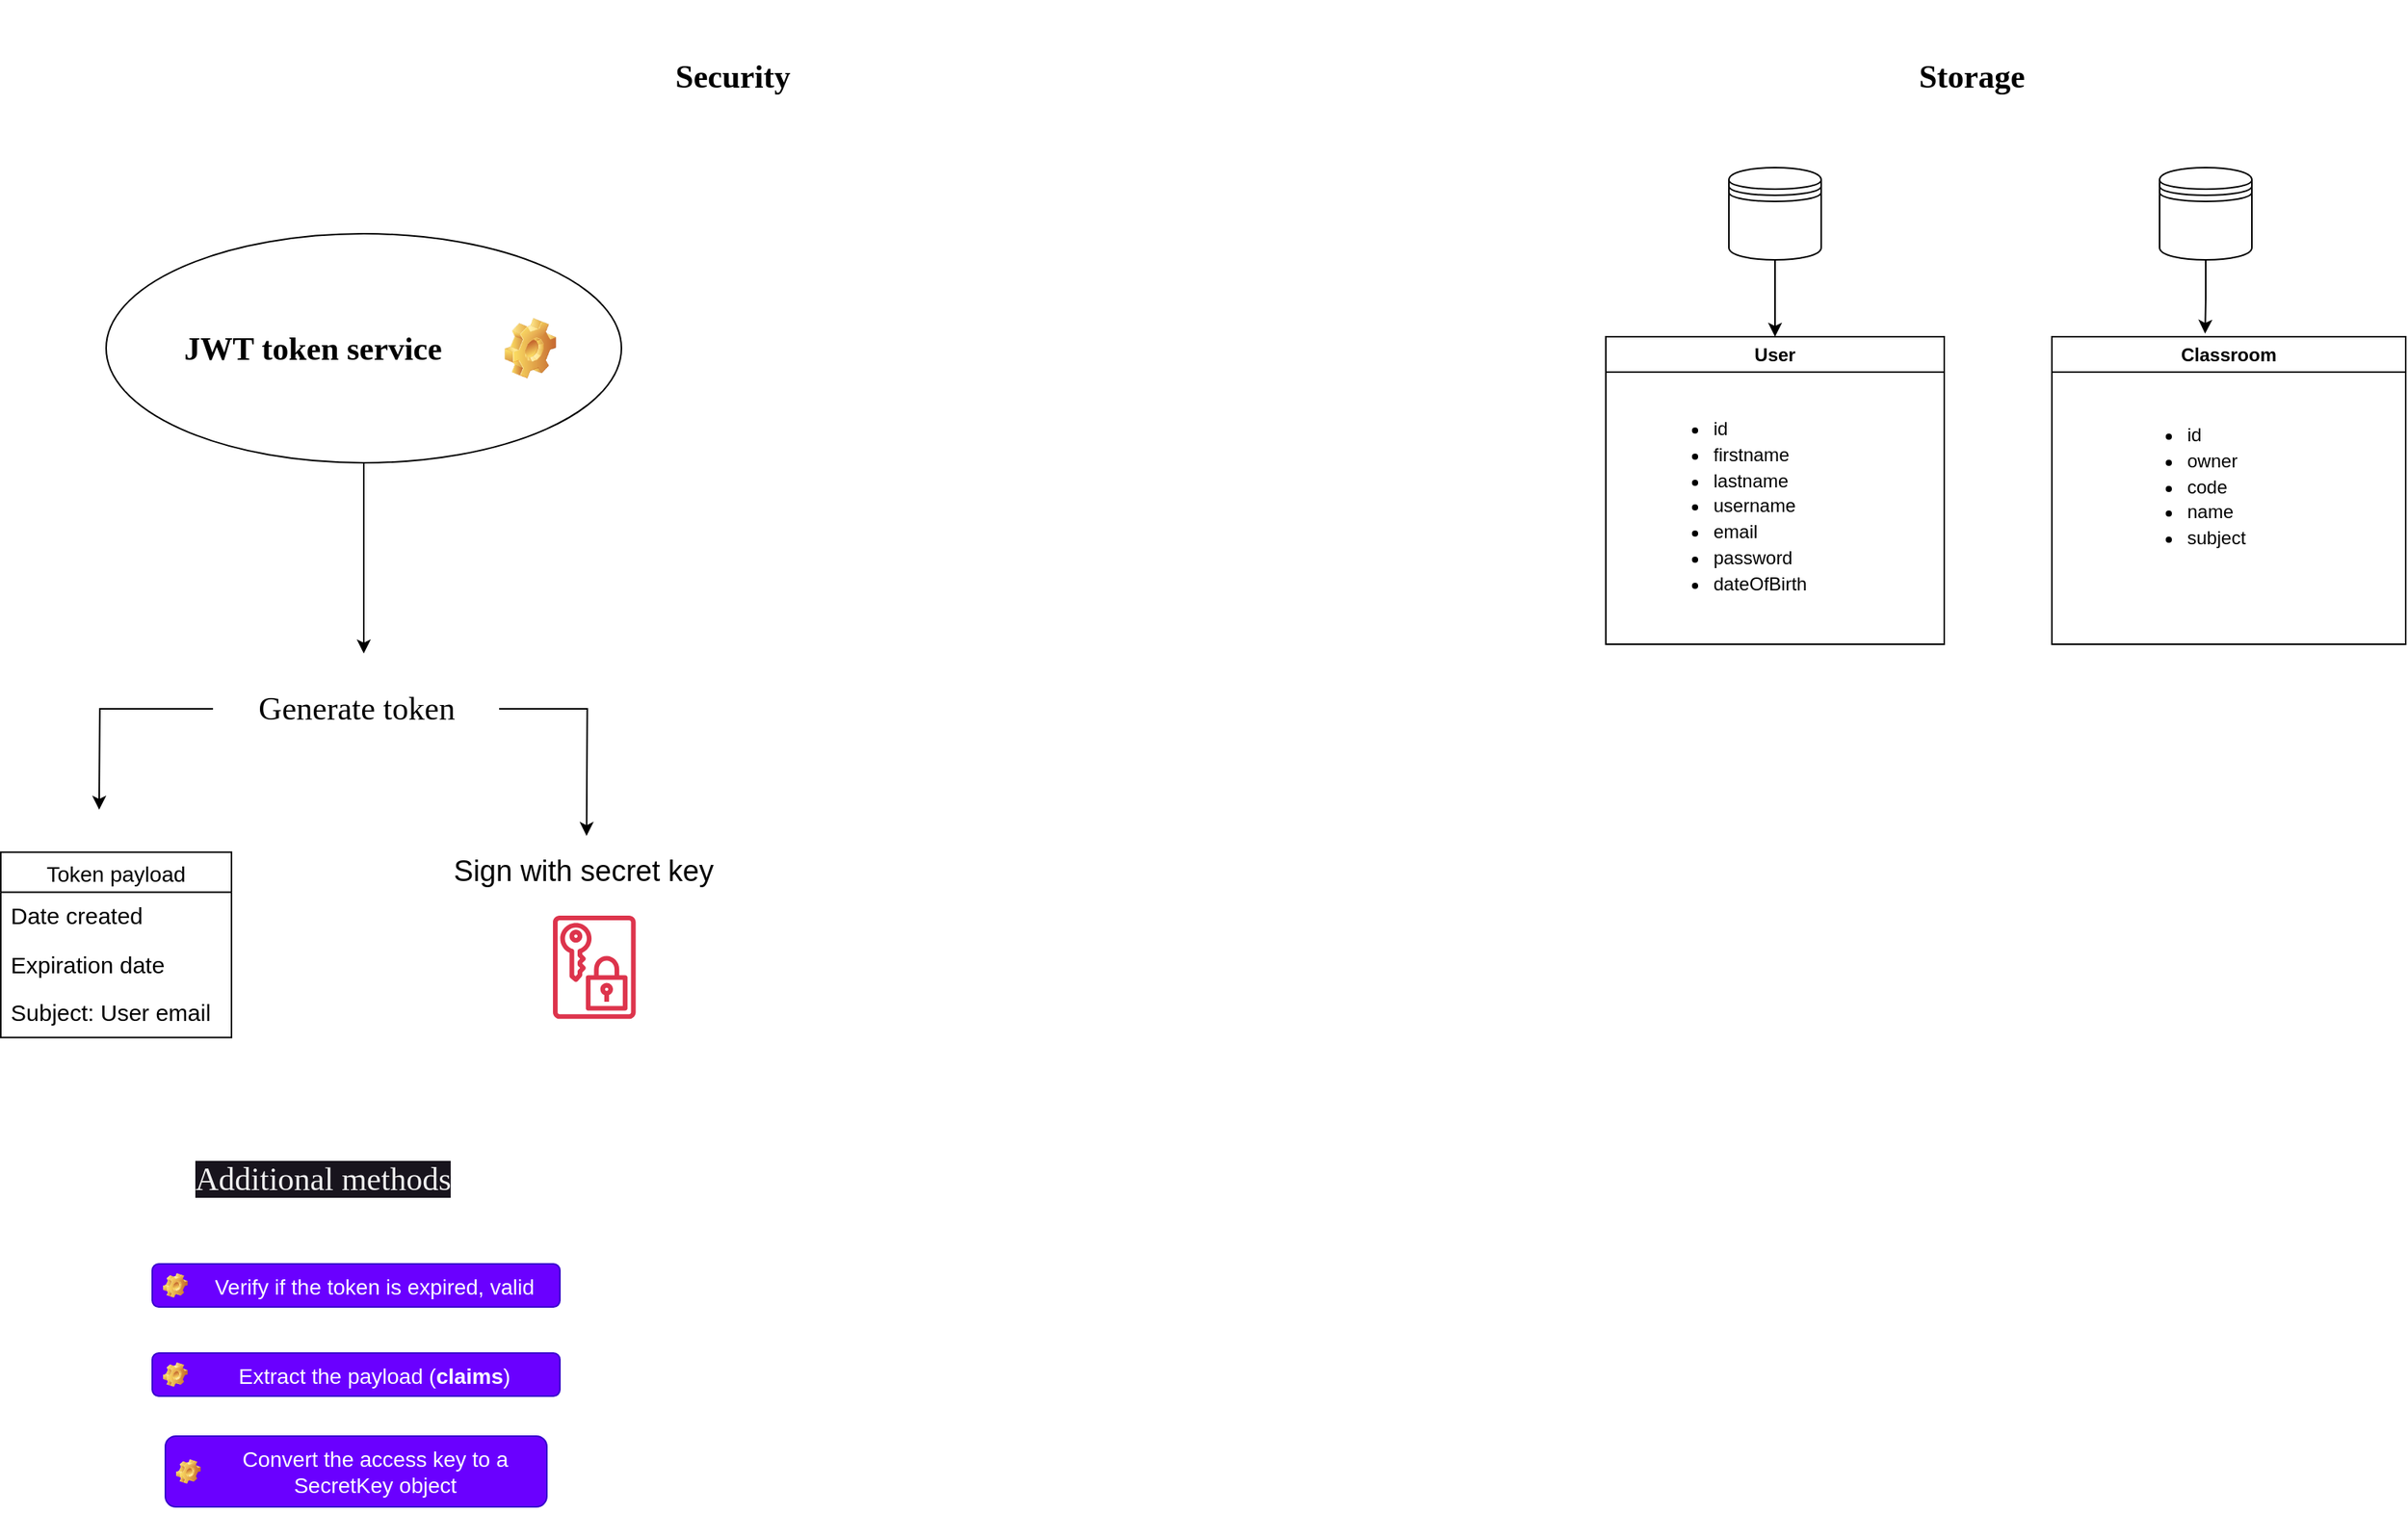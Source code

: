 <mxfile version="22.1.5" type="github">
  <diagram id="C5RBs43oDa-KdzZeNtuy" name="Page-1">
    <mxGraphModel dx="3807" dy="1396" grid="0" gridSize="10" guides="1" tooltips="1" connect="1" arrows="1" fold="1" page="0" pageScale="1" pageWidth="827" pageHeight="1169" background="none" math="0" shadow="0">
      <root>
        <mxCell id="WIyWlLk6GJQsqaUBKTNV-0" />
        <mxCell id="WIyWlLk6GJQsqaUBKTNV-1" parent="WIyWlLk6GJQsqaUBKTNV-0" />
        <mxCell id="wG4o5QyxRdgInLUJzhv7-1" value="User" style="swimlane;whiteSpace=wrap;html=1;" parent="WIyWlLk6GJQsqaUBKTNV-1" vertex="1">
          <mxGeometry x="154" y="230" width="220" height="200" as="geometry" />
        </mxCell>
        <mxCell id="wG4o5QyxRdgInLUJzhv7-2" value="&lt;ul style=&quot;line-height: 140%;&quot;&gt;&lt;li&gt;&lt;span style=&quot;background-color: initial;&quot;&gt;id&lt;/span&gt;&lt;br&gt;&lt;/li&gt;&lt;li&gt;&lt;span style=&quot;background-color: initial;&quot;&gt;firstname&lt;/span&gt;&lt;/li&gt;&lt;li&gt;lastname&lt;/li&gt;&lt;li&gt;&lt;span style=&quot;background-color: initial;&quot;&gt;username&lt;/span&gt;&lt;/li&gt;&lt;li&gt;&lt;span style=&quot;background-color: initial;&quot;&gt;email&lt;/span&gt;&lt;/li&gt;&lt;li&gt;password&lt;/li&gt;&lt;li&gt;dateOfBirth&lt;/li&gt;&lt;/ul&gt;" style="text;html=1;strokeColor=none;fillColor=none;spacing=5;spacingTop=-20;whiteSpace=wrap;overflow=hidden;rounded=0;perimeterSpacing=3;" parent="wG4o5QyxRdgInLUJzhv7-1" vertex="1">
          <mxGeometry x="25" y="50" width="162" height="120" as="geometry" />
        </mxCell>
        <mxCell id="wG4o5QyxRdgInLUJzhv7-3" value="Classroom" style="swimlane;whiteSpace=wrap;html=1;" parent="WIyWlLk6GJQsqaUBKTNV-1" vertex="1">
          <mxGeometry x="444" y="230" width="230" height="200" as="geometry" />
        </mxCell>
        <mxCell id="wG4o5QyxRdgInLUJzhv7-4" value="&lt;ul style=&quot;line-height: 140%;&quot;&gt;&lt;li&gt;&lt;span style=&quot;background-color: initial;&quot;&gt;id&lt;/span&gt;&lt;/li&gt;&lt;li&gt;&lt;span style=&quot;background-color: initial;&quot;&gt;owner&lt;/span&gt;&lt;/li&gt;&lt;li&gt;&lt;span style=&quot;background-color: initial;&quot;&gt;code&lt;/span&gt;&lt;/li&gt;&lt;li&gt;&lt;span style=&quot;background-color: initial;&quot;&gt;name&lt;/span&gt;&lt;/li&gt;&lt;li&gt;&lt;span style=&quot;background-color: initial;&quot;&gt;subject&lt;/span&gt;&lt;/li&gt;&lt;/ul&gt;" style="text;html=1;strokeColor=none;fillColor=none;spacing=5;spacingTop=-20;whiteSpace=wrap;overflow=hidden;rounded=0;perimeterSpacing=3;" parent="wG4o5QyxRdgInLUJzhv7-3" vertex="1">
          <mxGeometry x="43" y="54" width="133" height="99" as="geometry" />
        </mxCell>
        <mxCell id="wG4o5QyxRdgInLUJzhv7-8" style="edgeStyle=orthogonalEdgeStyle;rounded=0;orthogonalLoop=1;jettySize=auto;html=1;exitX=0.5;exitY=1;exitDx=0;exitDy=0;entryX=0.5;entryY=0;entryDx=0;entryDy=0;" parent="WIyWlLk6GJQsqaUBKTNV-1" source="wG4o5QyxRdgInLUJzhv7-7" target="wG4o5QyxRdgInLUJzhv7-1" edge="1">
          <mxGeometry relative="1" as="geometry" />
        </mxCell>
        <mxCell id="wG4o5QyxRdgInLUJzhv7-7" value="" style="shape=datastore;whiteSpace=wrap;html=1;" parent="WIyWlLk6GJQsqaUBKTNV-1" vertex="1">
          <mxGeometry x="234" y="120" width="60" height="60" as="geometry" />
        </mxCell>
        <mxCell id="wG4o5QyxRdgInLUJzhv7-9" value="" style="shape=datastore;whiteSpace=wrap;html=1;" parent="WIyWlLk6GJQsqaUBKTNV-1" vertex="1">
          <mxGeometry x="514" y="120" width="60" height="60" as="geometry" />
        </mxCell>
        <mxCell id="wG4o5QyxRdgInLUJzhv7-11" style="edgeStyle=orthogonalEdgeStyle;rounded=0;orthogonalLoop=1;jettySize=auto;html=1;entryX=0.433;entryY=-0.01;entryDx=0;entryDy=0;entryPerimeter=0;" parent="WIyWlLk6GJQsqaUBKTNV-1" source="wG4o5QyxRdgInLUJzhv7-9" target="wG4o5QyxRdgInLUJzhv7-3" edge="1">
          <mxGeometry relative="1" as="geometry" />
        </mxCell>
        <mxCell id="9y1cOIGVFKqg8bvwBD_P-1" value="&lt;font style=&quot;font-size: 21px;&quot; face=&quot;Verdana&quot;&gt;&lt;b&gt;Storage&lt;/b&gt;&lt;/font&gt;" style="text;html=1;strokeColor=none;fillColor=none;align=center;verticalAlign=middle;whiteSpace=wrap;rounded=0;" parent="WIyWlLk6GJQsqaUBKTNV-1" vertex="1">
          <mxGeometry x="334" y="35" width="116" height="52" as="geometry" />
        </mxCell>
        <mxCell id="9y1cOIGVFKqg8bvwBD_P-3" value="&lt;font face=&quot;Verdana&quot;&gt;&lt;span style=&quot;font-size: 21px;&quot;&gt;&lt;b&gt;Security&lt;/b&gt;&lt;/span&gt;&lt;/font&gt;" style="text;html=1;strokeColor=none;fillColor=none;align=center;verticalAlign=middle;whiteSpace=wrap;rounded=0;" parent="WIyWlLk6GJQsqaUBKTNV-1" vertex="1">
          <mxGeometry x="-463" y="11" width="99" height="100" as="geometry" />
        </mxCell>
        <mxCell id="9y1cOIGVFKqg8bvwBD_P-36" value="" style="group" parent="WIyWlLk6GJQsqaUBKTNV-1" vertex="1" connectable="0">
          <mxGeometry x="-821" y="163" width="335" height="149" as="geometry" />
        </mxCell>
        <mxCell id="9y1cOIGVFKqg8bvwBD_P-55" style="edgeStyle=orthogonalEdgeStyle;rounded=0;orthogonalLoop=1;jettySize=auto;html=1;" parent="9y1cOIGVFKqg8bvwBD_P-36" source="9y1cOIGVFKqg8bvwBD_P-35" edge="1">
          <mxGeometry relative="1" as="geometry">
            <mxPoint x="167.5" y="273" as="targetPoint" />
          </mxGeometry>
        </mxCell>
        <mxCell id="9y1cOIGVFKqg8bvwBD_P-35" value="" style="ellipse;whiteSpace=wrap;html=1;" parent="9y1cOIGVFKqg8bvwBD_P-36" vertex="1">
          <mxGeometry width="335" height="149" as="geometry" />
        </mxCell>
        <mxCell id="9y1cOIGVFKqg8bvwBD_P-2" value="&lt;font face=&quot;Verdana&quot;&gt;&lt;span style=&quot;font-size: 21px;&quot;&gt;&lt;b&gt;JWT token service&lt;/b&gt;&lt;/span&gt;&lt;/font&gt;" style="text;html=1;strokeColor=none;fillColor=none;align=center;verticalAlign=middle;whiteSpace=wrap;rounded=0;" parent="9y1cOIGVFKqg8bvwBD_P-36" vertex="1">
          <mxGeometry x="14.736" y="61.182" width="238.724" height="26.637" as="geometry" />
        </mxCell>
        <mxCell id="9y1cOIGVFKqg8bvwBD_P-29" value="" style="shape=image;html=1;verticalLabelPosition=bottom;verticalAlign=top;imageAspect=1;aspect=fixed;image=img/clipart/Gear_128x128.png" parent="9y1cOIGVFKqg8bvwBD_P-36" vertex="1">
          <mxGeometry x="258.996" y="54.822" width="33.548" height="39.354" as="geometry" />
        </mxCell>
        <mxCell id="9y1cOIGVFKqg8bvwBD_P-54" value="" style="group" parent="WIyWlLk6GJQsqaUBKTNV-1" vertex="1" connectable="0">
          <mxGeometry x="-889.5" y="452" width="472" height="235" as="geometry" />
        </mxCell>
        <mxCell id="9y1cOIGVFKqg8bvwBD_P-50" style="edgeStyle=orthogonalEdgeStyle;rounded=0;orthogonalLoop=1;jettySize=auto;html=1;" parent="9y1cOIGVFKqg8bvwBD_P-54" source="9y1cOIGVFKqg8bvwBD_P-37" edge="1">
          <mxGeometry relative="1" as="geometry">
            <mxPoint x="63.947" y="85.585" as="targetPoint" />
          </mxGeometry>
        </mxCell>
        <mxCell id="9y1cOIGVFKqg8bvwBD_P-53" style="edgeStyle=orthogonalEdgeStyle;rounded=0;orthogonalLoop=1;jettySize=auto;html=1;" parent="9y1cOIGVFKqg8bvwBD_P-54" source="9y1cOIGVFKqg8bvwBD_P-37" edge="1">
          <mxGeometry relative="1" as="geometry">
            <mxPoint x="380.833" y="102.638" as="targetPoint" />
          </mxGeometry>
        </mxCell>
        <mxCell id="9y1cOIGVFKqg8bvwBD_P-37" value="&lt;font style=&quot;font-size: 21px;&quot; face=&quot;Verdana&quot;&gt;&lt;span&gt;Generate token&lt;/span&gt;&lt;/font&gt;" style="text;html=1;strokeColor=none;fillColor=none;align=center;verticalAlign=middle;whiteSpace=wrap;rounded=0;fontStyle=0" parent="9y1cOIGVFKqg8bvwBD_P-54" vertex="1">
          <mxGeometry x="138" width="186" height="39.866" as="geometry" />
        </mxCell>
        <mxCell id="9y1cOIGVFKqg8bvwBD_P-45" value="Token payload" style="swimlane;fontStyle=0;childLayout=stackLayout;horizontal=1;startSize=26;horizontalStack=0;resizeParent=1;resizeParentMax=0;resizeLast=0;collapsible=1;marginBottom=0;align=center;fontSize=14;" parent="9y1cOIGVFKqg8bvwBD_P-54" vertex="1">
          <mxGeometry y="113.304" width="150" height="120.42" as="geometry" />
        </mxCell>
        <mxCell id="9y1cOIGVFKqg8bvwBD_P-46" value="&lt;font style=&quot;font-size: 15px;&quot;&gt;Date created&lt;/font&gt;" style="text;strokeColor=none;fillColor=none;spacingLeft=4;spacingRight=4;overflow=hidden;rotatable=0;points=[[0,0.5],[1,0.5]];portConstraint=eastwest;fontSize=12;whiteSpace=wrap;html=1;" parent="9y1cOIGVFKqg8bvwBD_P-45" vertex="1">
          <mxGeometry y="26" width="150" height="31.473" as="geometry" />
        </mxCell>
        <mxCell id="9y1cOIGVFKqg8bvwBD_P-47" value="&lt;font style=&quot;font-size: 15px;&quot;&gt;Expiration date&lt;/font&gt;" style="text;strokeColor=none;fillColor=none;spacingLeft=4;spacingRight=4;overflow=hidden;rotatable=0;points=[[0,0.5],[1,0.5]];portConstraint=eastwest;fontSize=12;whiteSpace=wrap;html=1;" parent="9y1cOIGVFKqg8bvwBD_P-45" vertex="1">
          <mxGeometry y="57.473" width="150" height="31.473" as="geometry" />
        </mxCell>
        <mxCell id="9y1cOIGVFKqg8bvwBD_P-48" value="&lt;font style=&quot;font-size: 15px;&quot;&gt;Subject: User email&lt;/font&gt;" style="text;strokeColor=none;fillColor=none;spacingLeft=4;spacingRight=4;overflow=hidden;rotatable=0;points=[[0,0.5],[1,0.5]];portConstraint=eastwest;fontSize=12;whiteSpace=wrap;html=1;" parent="9y1cOIGVFKqg8bvwBD_P-45" vertex="1">
          <mxGeometry y="88.946" width="150" height="31.473" as="geometry" />
        </mxCell>
        <mxCell id="9y1cOIGVFKqg8bvwBD_P-51" value="&lt;font style=&quot;font-size: 19px;&quot;&gt;Sign with secret key&lt;/font&gt;" style="text;html=1;align=center;verticalAlign=middle;resizable=0;points=[];autosize=1;strokeColor=none;fillColor=none;" parent="9y1cOIGVFKqg8bvwBD_P-54" vertex="1">
          <mxGeometry x="285" y="108.058" width="187" height="35" as="geometry" />
        </mxCell>
        <mxCell id="9y1cOIGVFKqg8bvwBD_P-52" value="" style="sketch=0;outlineConnect=0;fontColor=#232F3E;gradientColor=none;fillColor=#DD344C;strokeColor=none;dashed=0;verticalLabelPosition=bottom;verticalAlign=top;align=center;html=1;fontSize=12;fontStyle=0;aspect=fixed;pointerEvents=1;shape=mxgraph.aws4.data_encryption_key;" parent="9y1cOIGVFKqg8bvwBD_P-54" vertex="1">
          <mxGeometry x="359" y="154.219" width="53.795" height="67.678" as="geometry" />
        </mxCell>
        <mxCell id="9y1cOIGVFKqg8bvwBD_P-141" value="&lt;font style=&quot;font-size: 14px;&quot;&gt;Verify if the token is expired, valid&lt;/font&gt;" style="label;fontStyle=0;strokeColor=#3700CC;fillColor=#6a00ff;align=center;verticalAlign=top;overflow=hidden;spacingLeft=28;spacingRight=4;rotatable=0;points=[[0,0.5],[1,0.5]];portConstraint=eastwest;imageWidth=16;imageHeight=16;whiteSpace=wrap;html=1;image=img/clipart/Gear_128x128.png;shadow=0;fontColor=#ffffff;" parent="WIyWlLk6GJQsqaUBKTNV-1" vertex="1">
          <mxGeometry x="-791" y="833" width="265" height="28" as="geometry" />
        </mxCell>
        <mxCell id="9y1cOIGVFKqg8bvwBD_P-142" value="&lt;font style=&quot;font-size: 14px;&quot;&gt;Extract the payload (&lt;b&gt;claims&lt;/b&gt;)&lt;/font&gt;" style="label;fontStyle=0;strokeColor=#3700CC;fillColor=#6a00ff;align=center;verticalAlign=top;overflow=hidden;spacingLeft=28;spacingRight=4;rotatable=0;points=[[0,0.5],[1,0.5]];portConstraint=eastwest;imageWidth=16;imageHeight=16;whiteSpace=wrap;html=1;image=img/clipart/Gear_128x128.png;shadow=0;fontColor=#ffffff;" parent="WIyWlLk6GJQsqaUBKTNV-1" vertex="1">
          <mxGeometry x="-791" y="891" width="265" height="28" as="geometry" />
        </mxCell>
        <mxCell id="9y1cOIGVFKqg8bvwBD_P-143" value="&lt;font style=&quot;font-size: 14px;&quot;&gt;Convert the access key to a SecretKey object&lt;/font&gt;" style="label;fontStyle=0;strokeColor=#3700CC;fillColor=#6a00ff;align=center;verticalAlign=top;overflow=hidden;spacingLeft=28;spacingRight=4;rotatable=0;points=[[0,0.5],[1,0.5]];portConstraint=eastwest;imageWidth=16;imageHeight=16;whiteSpace=wrap;html=1;image=img/clipart/Gear_128x128.png;shadow=0;fontColor=#ffffff;" parent="WIyWlLk6GJQsqaUBKTNV-1" vertex="1">
          <mxGeometry x="-782.5" y="945" width="248" height="46" as="geometry" />
        </mxCell>
        <mxCell id="9y1cOIGVFKqg8bvwBD_P-154" value="&lt;span style=&quot;color: rgb(240, 240, 240); font-family: Verdana; font-size: 21px; font-style: normal; font-variant-ligatures: normal; font-variant-caps: normal; font-weight: 400; letter-spacing: normal; orphans: 2; text-align: center; text-indent: 0px; text-transform: none; widows: 2; word-spacing: 0px; -webkit-text-stroke-width: 0px; background-color: rgb(24, 20, 29); text-decoration-thickness: initial; text-decoration-style: initial; text-decoration-color: initial; float: none; display: inline !important;&quot;&gt;Additional methods&lt;/span&gt;" style="text;whiteSpace=wrap;html=1;" parent="WIyWlLk6GJQsqaUBKTNV-1" vertex="1">
          <mxGeometry x="-765.42" y="759" width="225.84" height="47" as="geometry" />
        </mxCell>
      </root>
    </mxGraphModel>
  </diagram>
</mxfile>
